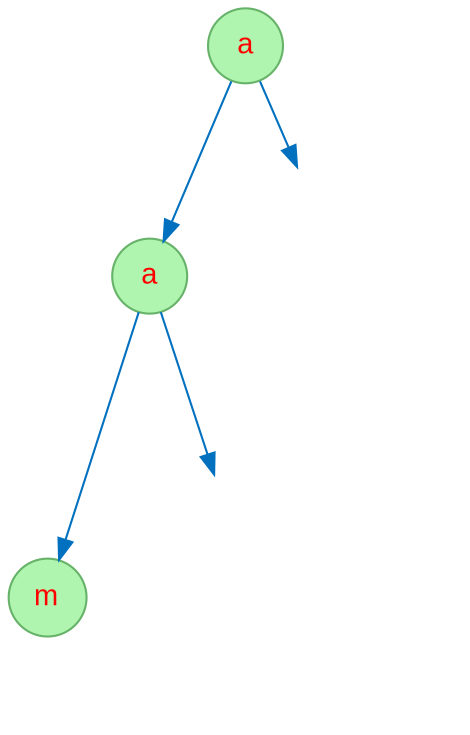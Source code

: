 digraph "Seq-ama" {
node [fontname="Arial", fontcolor=red, shape=circle, style=filled, color="#66B268", fillcolor="#AFF4AF" ];
edge [color = "#0070BF"];
806353501 [label="a"];
806353501 -> 1702297201;
1702297201 [label="a"];
1702297201 -> 1996181658;
1996181658 [label="m"];
l1702297201 [style=invis];
1702297201 -> l1702297201;
l806353501 [style=invis];
806353501 -> l806353501;
}
